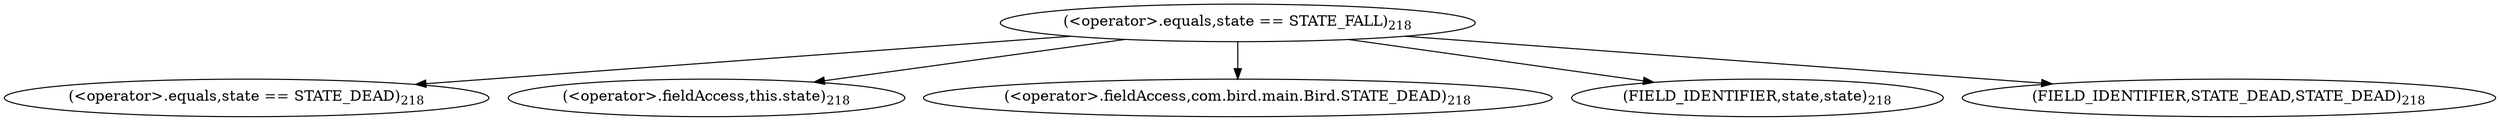 digraph "isDead" {  
"1020" [label = <(&lt;operator&gt;.equals,state == STATE_FALL)<SUB>218</SUB>> ]
"1027" [label = <(&lt;operator&gt;.equals,state == STATE_DEAD)<SUB>218</SUB>> ]
"1028" [label = <(&lt;operator&gt;.fieldAccess,this.state)<SUB>218</SUB>> ]
"1031" [label = <(&lt;operator&gt;.fieldAccess,com.bird.main.Bird.STATE_DEAD)<SUB>218</SUB>> ]
"1030" [label = <(FIELD_IDENTIFIER,state,state)<SUB>218</SUB>> ]
"1033" [label = <(FIELD_IDENTIFIER,STATE_DEAD,STATE_DEAD)<SUB>218</SUB>> ]
  "1020" -> "1027" 
  "1020" -> "1028" 
  "1020" -> "1031" 
  "1020" -> "1030" 
  "1020" -> "1033" 
}
